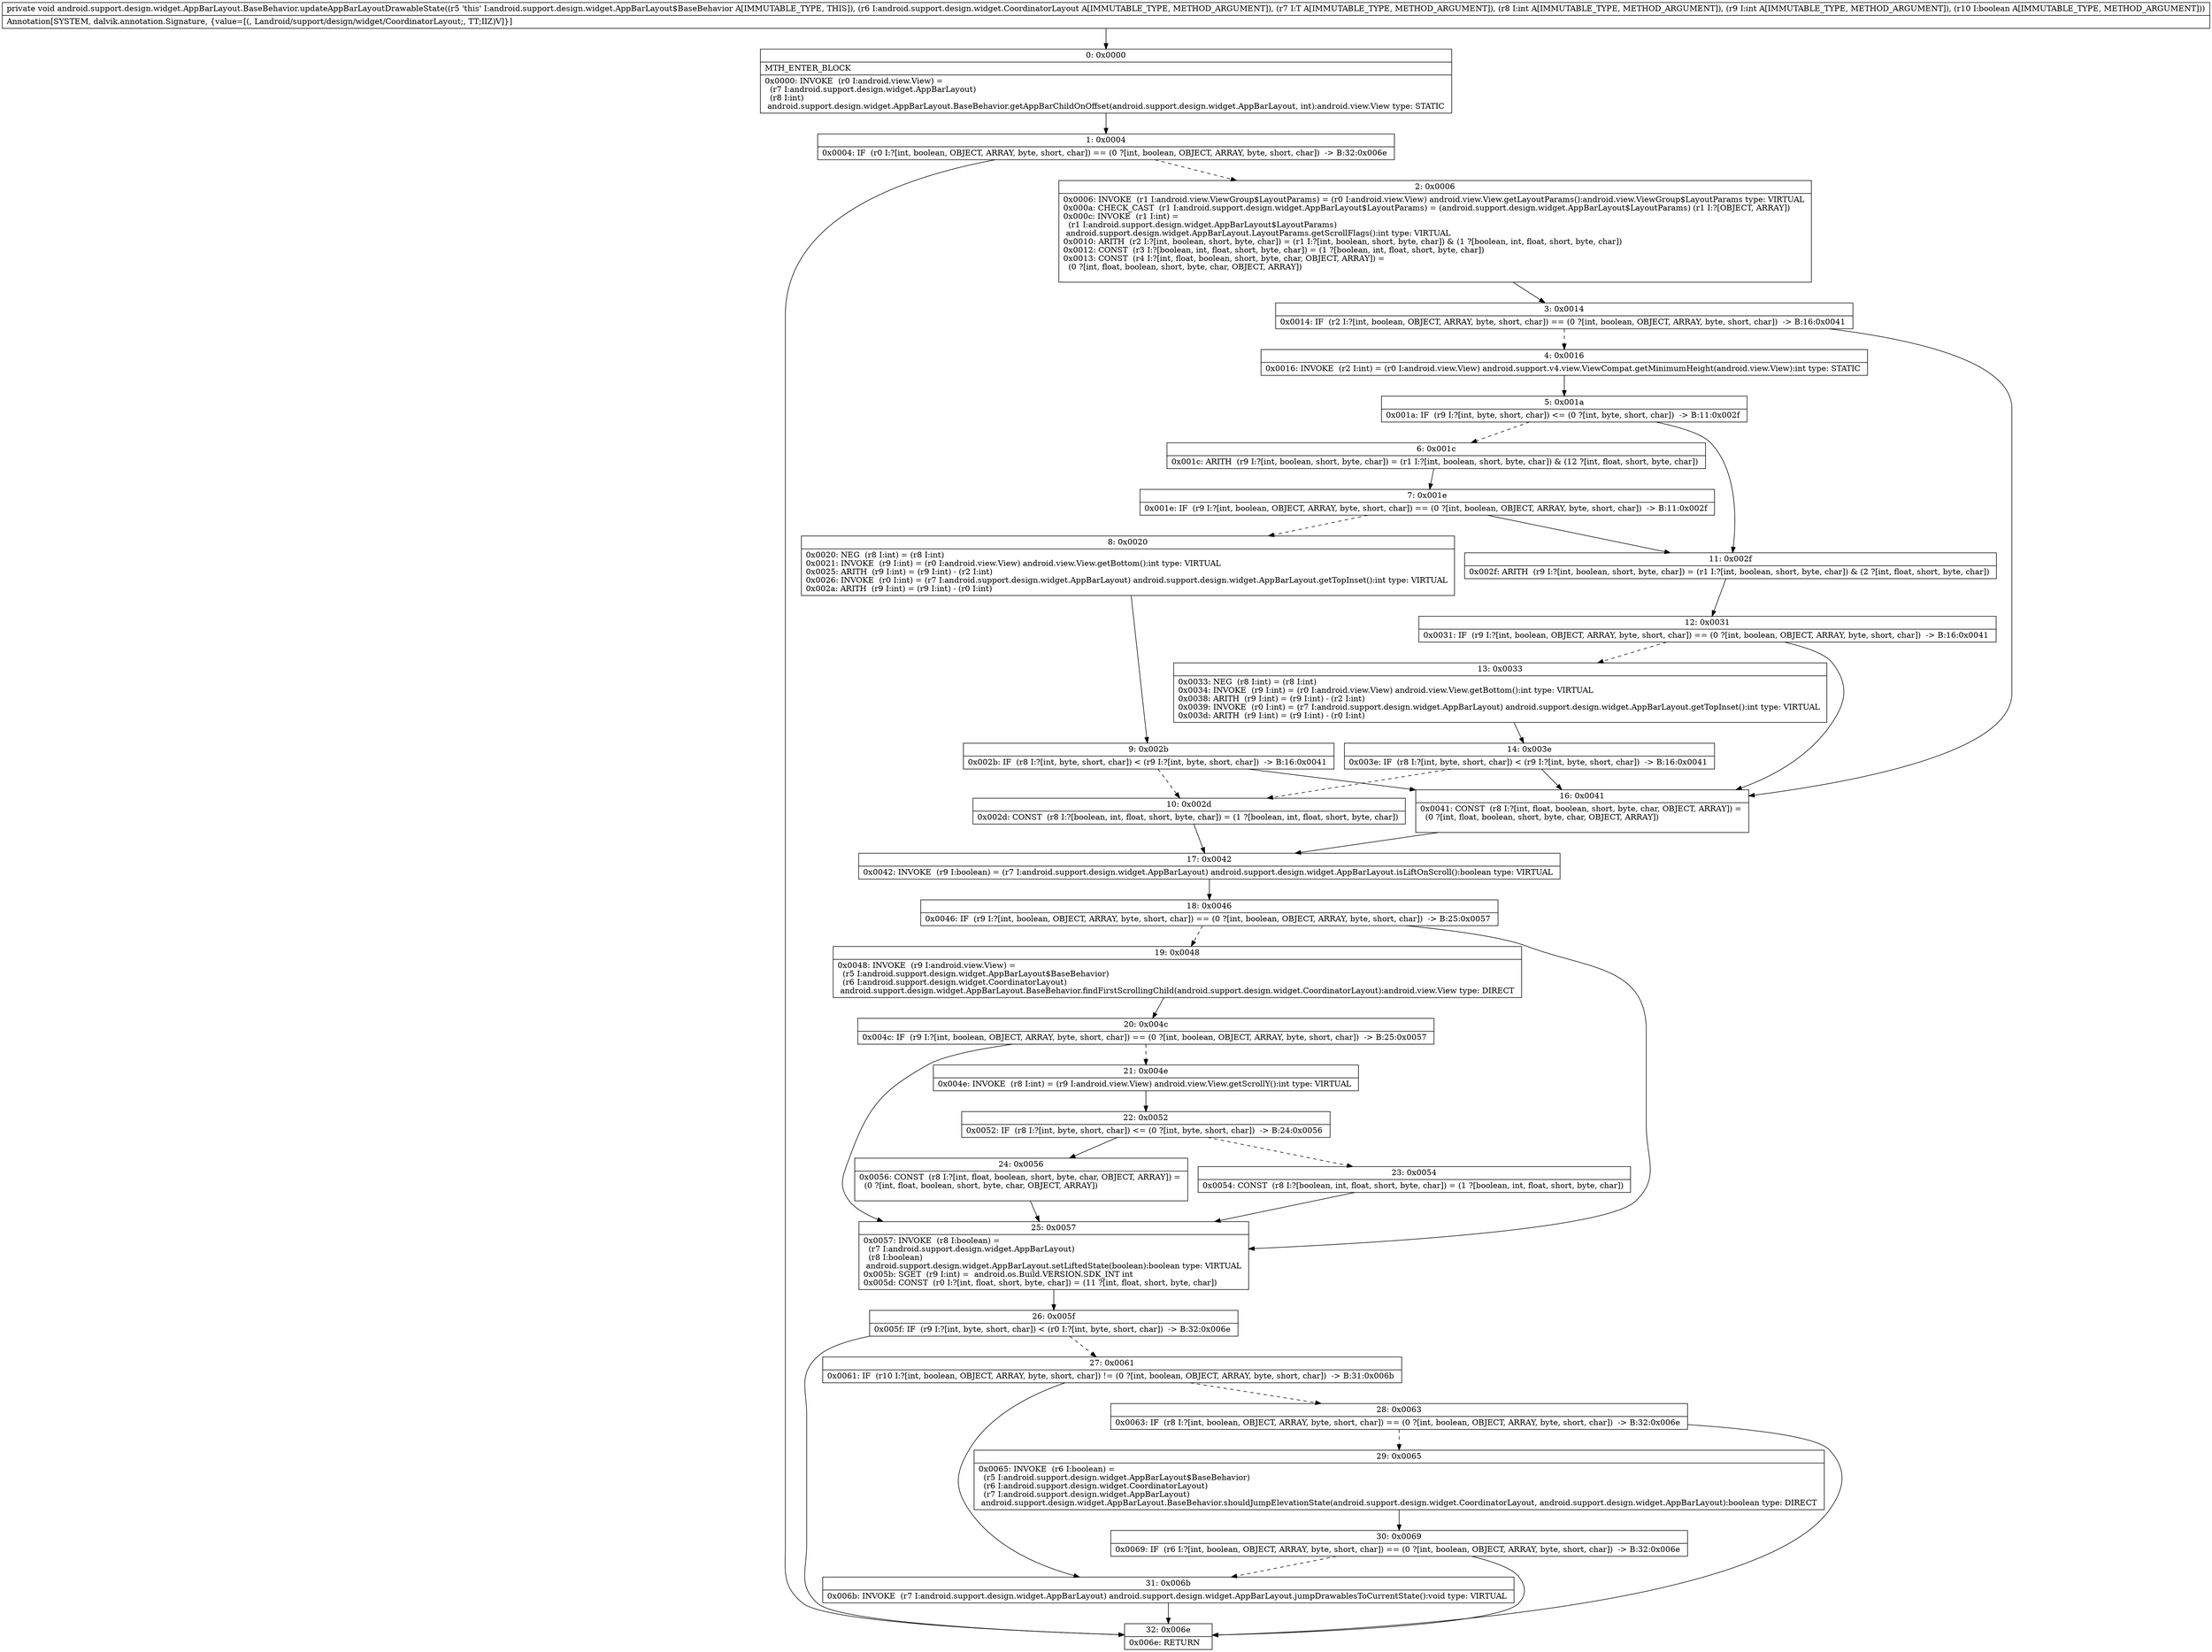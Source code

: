 digraph "CFG forandroid.support.design.widget.AppBarLayout.BaseBehavior.updateAppBarLayoutDrawableState(Landroid\/support\/design\/widget\/CoordinatorLayout;Landroid\/support\/design\/widget\/AppBarLayout;IIZ)V" {
Node_0 [shape=record,label="{0\:\ 0x0000|MTH_ENTER_BLOCK\l|0x0000: INVOKE  (r0 I:android.view.View) = \l  (r7 I:android.support.design.widget.AppBarLayout)\l  (r8 I:int)\l android.support.design.widget.AppBarLayout.BaseBehavior.getAppBarChildOnOffset(android.support.design.widget.AppBarLayout, int):android.view.View type: STATIC \l}"];
Node_1 [shape=record,label="{1\:\ 0x0004|0x0004: IF  (r0 I:?[int, boolean, OBJECT, ARRAY, byte, short, char]) == (0 ?[int, boolean, OBJECT, ARRAY, byte, short, char])  \-\> B:32:0x006e \l}"];
Node_2 [shape=record,label="{2\:\ 0x0006|0x0006: INVOKE  (r1 I:android.view.ViewGroup$LayoutParams) = (r0 I:android.view.View) android.view.View.getLayoutParams():android.view.ViewGroup$LayoutParams type: VIRTUAL \l0x000a: CHECK_CAST  (r1 I:android.support.design.widget.AppBarLayout$LayoutParams) = (android.support.design.widget.AppBarLayout$LayoutParams) (r1 I:?[OBJECT, ARRAY]) \l0x000c: INVOKE  (r1 I:int) = \l  (r1 I:android.support.design.widget.AppBarLayout$LayoutParams)\l android.support.design.widget.AppBarLayout.LayoutParams.getScrollFlags():int type: VIRTUAL \l0x0010: ARITH  (r2 I:?[int, boolean, short, byte, char]) = (r1 I:?[int, boolean, short, byte, char]) & (1 ?[boolean, int, float, short, byte, char]) \l0x0012: CONST  (r3 I:?[boolean, int, float, short, byte, char]) = (1 ?[boolean, int, float, short, byte, char]) \l0x0013: CONST  (r4 I:?[int, float, boolean, short, byte, char, OBJECT, ARRAY]) = \l  (0 ?[int, float, boolean, short, byte, char, OBJECT, ARRAY])\l \l}"];
Node_3 [shape=record,label="{3\:\ 0x0014|0x0014: IF  (r2 I:?[int, boolean, OBJECT, ARRAY, byte, short, char]) == (0 ?[int, boolean, OBJECT, ARRAY, byte, short, char])  \-\> B:16:0x0041 \l}"];
Node_4 [shape=record,label="{4\:\ 0x0016|0x0016: INVOKE  (r2 I:int) = (r0 I:android.view.View) android.support.v4.view.ViewCompat.getMinimumHeight(android.view.View):int type: STATIC \l}"];
Node_5 [shape=record,label="{5\:\ 0x001a|0x001a: IF  (r9 I:?[int, byte, short, char]) \<= (0 ?[int, byte, short, char])  \-\> B:11:0x002f \l}"];
Node_6 [shape=record,label="{6\:\ 0x001c|0x001c: ARITH  (r9 I:?[int, boolean, short, byte, char]) = (r1 I:?[int, boolean, short, byte, char]) & (12 ?[int, float, short, byte, char]) \l}"];
Node_7 [shape=record,label="{7\:\ 0x001e|0x001e: IF  (r9 I:?[int, boolean, OBJECT, ARRAY, byte, short, char]) == (0 ?[int, boolean, OBJECT, ARRAY, byte, short, char])  \-\> B:11:0x002f \l}"];
Node_8 [shape=record,label="{8\:\ 0x0020|0x0020: NEG  (r8 I:int) = (r8 I:int) \l0x0021: INVOKE  (r9 I:int) = (r0 I:android.view.View) android.view.View.getBottom():int type: VIRTUAL \l0x0025: ARITH  (r9 I:int) = (r9 I:int) \- (r2 I:int) \l0x0026: INVOKE  (r0 I:int) = (r7 I:android.support.design.widget.AppBarLayout) android.support.design.widget.AppBarLayout.getTopInset():int type: VIRTUAL \l0x002a: ARITH  (r9 I:int) = (r9 I:int) \- (r0 I:int) \l}"];
Node_9 [shape=record,label="{9\:\ 0x002b|0x002b: IF  (r8 I:?[int, byte, short, char]) \< (r9 I:?[int, byte, short, char])  \-\> B:16:0x0041 \l}"];
Node_10 [shape=record,label="{10\:\ 0x002d|0x002d: CONST  (r8 I:?[boolean, int, float, short, byte, char]) = (1 ?[boolean, int, float, short, byte, char]) \l}"];
Node_11 [shape=record,label="{11\:\ 0x002f|0x002f: ARITH  (r9 I:?[int, boolean, short, byte, char]) = (r1 I:?[int, boolean, short, byte, char]) & (2 ?[int, float, short, byte, char]) \l}"];
Node_12 [shape=record,label="{12\:\ 0x0031|0x0031: IF  (r9 I:?[int, boolean, OBJECT, ARRAY, byte, short, char]) == (0 ?[int, boolean, OBJECT, ARRAY, byte, short, char])  \-\> B:16:0x0041 \l}"];
Node_13 [shape=record,label="{13\:\ 0x0033|0x0033: NEG  (r8 I:int) = (r8 I:int) \l0x0034: INVOKE  (r9 I:int) = (r0 I:android.view.View) android.view.View.getBottom():int type: VIRTUAL \l0x0038: ARITH  (r9 I:int) = (r9 I:int) \- (r2 I:int) \l0x0039: INVOKE  (r0 I:int) = (r7 I:android.support.design.widget.AppBarLayout) android.support.design.widget.AppBarLayout.getTopInset():int type: VIRTUAL \l0x003d: ARITH  (r9 I:int) = (r9 I:int) \- (r0 I:int) \l}"];
Node_14 [shape=record,label="{14\:\ 0x003e|0x003e: IF  (r8 I:?[int, byte, short, char]) \< (r9 I:?[int, byte, short, char])  \-\> B:16:0x0041 \l}"];
Node_16 [shape=record,label="{16\:\ 0x0041|0x0041: CONST  (r8 I:?[int, float, boolean, short, byte, char, OBJECT, ARRAY]) = \l  (0 ?[int, float, boolean, short, byte, char, OBJECT, ARRAY])\l \l}"];
Node_17 [shape=record,label="{17\:\ 0x0042|0x0042: INVOKE  (r9 I:boolean) = (r7 I:android.support.design.widget.AppBarLayout) android.support.design.widget.AppBarLayout.isLiftOnScroll():boolean type: VIRTUAL \l}"];
Node_18 [shape=record,label="{18\:\ 0x0046|0x0046: IF  (r9 I:?[int, boolean, OBJECT, ARRAY, byte, short, char]) == (0 ?[int, boolean, OBJECT, ARRAY, byte, short, char])  \-\> B:25:0x0057 \l}"];
Node_19 [shape=record,label="{19\:\ 0x0048|0x0048: INVOKE  (r9 I:android.view.View) = \l  (r5 I:android.support.design.widget.AppBarLayout$BaseBehavior)\l  (r6 I:android.support.design.widget.CoordinatorLayout)\l android.support.design.widget.AppBarLayout.BaseBehavior.findFirstScrollingChild(android.support.design.widget.CoordinatorLayout):android.view.View type: DIRECT \l}"];
Node_20 [shape=record,label="{20\:\ 0x004c|0x004c: IF  (r9 I:?[int, boolean, OBJECT, ARRAY, byte, short, char]) == (0 ?[int, boolean, OBJECT, ARRAY, byte, short, char])  \-\> B:25:0x0057 \l}"];
Node_21 [shape=record,label="{21\:\ 0x004e|0x004e: INVOKE  (r8 I:int) = (r9 I:android.view.View) android.view.View.getScrollY():int type: VIRTUAL \l}"];
Node_22 [shape=record,label="{22\:\ 0x0052|0x0052: IF  (r8 I:?[int, byte, short, char]) \<= (0 ?[int, byte, short, char])  \-\> B:24:0x0056 \l}"];
Node_23 [shape=record,label="{23\:\ 0x0054|0x0054: CONST  (r8 I:?[boolean, int, float, short, byte, char]) = (1 ?[boolean, int, float, short, byte, char]) \l}"];
Node_24 [shape=record,label="{24\:\ 0x0056|0x0056: CONST  (r8 I:?[int, float, boolean, short, byte, char, OBJECT, ARRAY]) = \l  (0 ?[int, float, boolean, short, byte, char, OBJECT, ARRAY])\l \l}"];
Node_25 [shape=record,label="{25\:\ 0x0057|0x0057: INVOKE  (r8 I:boolean) = \l  (r7 I:android.support.design.widget.AppBarLayout)\l  (r8 I:boolean)\l android.support.design.widget.AppBarLayout.setLiftedState(boolean):boolean type: VIRTUAL \l0x005b: SGET  (r9 I:int) =  android.os.Build.VERSION.SDK_INT int \l0x005d: CONST  (r0 I:?[int, float, short, byte, char]) = (11 ?[int, float, short, byte, char]) \l}"];
Node_26 [shape=record,label="{26\:\ 0x005f|0x005f: IF  (r9 I:?[int, byte, short, char]) \< (r0 I:?[int, byte, short, char])  \-\> B:32:0x006e \l}"];
Node_27 [shape=record,label="{27\:\ 0x0061|0x0061: IF  (r10 I:?[int, boolean, OBJECT, ARRAY, byte, short, char]) != (0 ?[int, boolean, OBJECT, ARRAY, byte, short, char])  \-\> B:31:0x006b \l}"];
Node_28 [shape=record,label="{28\:\ 0x0063|0x0063: IF  (r8 I:?[int, boolean, OBJECT, ARRAY, byte, short, char]) == (0 ?[int, boolean, OBJECT, ARRAY, byte, short, char])  \-\> B:32:0x006e \l}"];
Node_29 [shape=record,label="{29\:\ 0x0065|0x0065: INVOKE  (r6 I:boolean) = \l  (r5 I:android.support.design.widget.AppBarLayout$BaseBehavior)\l  (r6 I:android.support.design.widget.CoordinatorLayout)\l  (r7 I:android.support.design.widget.AppBarLayout)\l android.support.design.widget.AppBarLayout.BaseBehavior.shouldJumpElevationState(android.support.design.widget.CoordinatorLayout, android.support.design.widget.AppBarLayout):boolean type: DIRECT \l}"];
Node_30 [shape=record,label="{30\:\ 0x0069|0x0069: IF  (r6 I:?[int, boolean, OBJECT, ARRAY, byte, short, char]) == (0 ?[int, boolean, OBJECT, ARRAY, byte, short, char])  \-\> B:32:0x006e \l}"];
Node_31 [shape=record,label="{31\:\ 0x006b|0x006b: INVOKE  (r7 I:android.support.design.widget.AppBarLayout) android.support.design.widget.AppBarLayout.jumpDrawablesToCurrentState():void type: VIRTUAL \l}"];
Node_32 [shape=record,label="{32\:\ 0x006e|0x006e: RETURN   \l}"];
MethodNode[shape=record,label="{private void android.support.design.widget.AppBarLayout.BaseBehavior.updateAppBarLayoutDrawableState((r5 'this' I:android.support.design.widget.AppBarLayout$BaseBehavior A[IMMUTABLE_TYPE, THIS]), (r6 I:android.support.design.widget.CoordinatorLayout A[IMMUTABLE_TYPE, METHOD_ARGUMENT]), (r7 I:T A[IMMUTABLE_TYPE, METHOD_ARGUMENT]), (r8 I:int A[IMMUTABLE_TYPE, METHOD_ARGUMENT]), (r9 I:int A[IMMUTABLE_TYPE, METHOD_ARGUMENT]), (r10 I:boolean A[IMMUTABLE_TYPE, METHOD_ARGUMENT]))  | Annotation[SYSTEM, dalvik.annotation.Signature, \{value=[(, Landroid\/support\/design\/widget\/CoordinatorLayout;, TT;IIZ)V]\}]\l}"];
MethodNode -> Node_0;
Node_0 -> Node_1;
Node_1 -> Node_2[style=dashed];
Node_1 -> Node_32;
Node_2 -> Node_3;
Node_3 -> Node_4[style=dashed];
Node_3 -> Node_16;
Node_4 -> Node_5;
Node_5 -> Node_6[style=dashed];
Node_5 -> Node_11;
Node_6 -> Node_7;
Node_7 -> Node_8[style=dashed];
Node_7 -> Node_11;
Node_8 -> Node_9;
Node_9 -> Node_10[style=dashed];
Node_9 -> Node_16;
Node_10 -> Node_17;
Node_11 -> Node_12;
Node_12 -> Node_13[style=dashed];
Node_12 -> Node_16;
Node_13 -> Node_14;
Node_14 -> Node_16;
Node_14 -> Node_10[style=dashed];
Node_16 -> Node_17;
Node_17 -> Node_18;
Node_18 -> Node_19[style=dashed];
Node_18 -> Node_25;
Node_19 -> Node_20;
Node_20 -> Node_21[style=dashed];
Node_20 -> Node_25;
Node_21 -> Node_22;
Node_22 -> Node_23[style=dashed];
Node_22 -> Node_24;
Node_23 -> Node_25;
Node_24 -> Node_25;
Node_25 -> Node_26;
Node_26 -> Node_27[style=dashed];
Node_26 -> Node_32;
Node_27 -> Node_28[style=dashed];
Node_27 -> Node_31;
Node_28 -> Node_29[style=dashed];
Node_28 -> Node_32;
Node_29 -> Node_30;
Node_30 -> Node_31[style=dashed];
Node_30 -> Node_32;
Node_31 -> Node_32;
}

